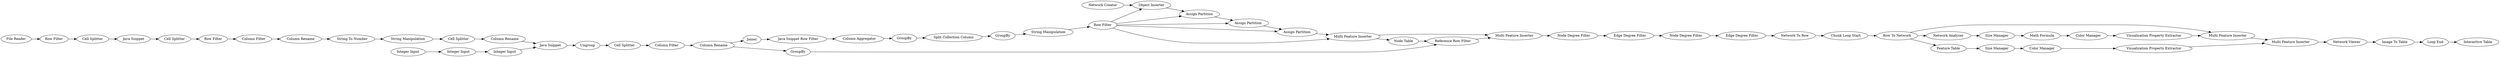 digraph {
	"4405232824860384562_189" [label="Row To Network"]
	"-5189232705957230678_85" [label="Column Filter"]
	"786580902365466509_7" [label="Column Filter"]
	"4405232824860384562_195" [label="Loop End"]
	"786580902365466509_14" [label="Column Rename"]
	"786580902365466509_20" [label="Cell Splitter"]
	"4405232824860384562_194" [label="Color Manager"]
	"-612399292137043031_89" [label="Assign Partition"]
	"-612399292137043031_96" [label="Row Filter"]
	"4405232824860384562_186" [label="Network Analyzer"]
	"-8887752897316848200_27" [label="Split Collection Column"]
	"-8887752897316848200_21" [label="String Manipulation"]
	"-8887752897316848200_22" [label=Joiner]
	"-8887752897316848200_25" [label=GroupBy]
	"786580902365466509_4" [label="Java Snippet"]
	"4391341578258171784_183" [label="File Reader"]
	"4405232824860384562_190" [label="Size Manager"]
	"-612399292137043031_88" [label="Assign Partition"]
	"4405232824860384562_200" [label="Multi Feature Inserter"]
	"-5189232705957230678_86" [label="Column Rename"]
	"4405232824860384562_184" [label="Network Viewer"]
	"4405232824860384562_204" [label="Color Manager"]
	"-612399292137043031_77" [label="Java Snippet"]
	"-612399292137043031_99" [label=GroupBy]
	"-612399292137043031_102" [label="Reference Row Filter"]
	"4405232824860384562_196" [label="Image To Table"]
	"4405232824860384562_197" [label="Feature Table"]
	"4405232824860384562_192" [label="Multi Feature Inserter"]
	"-612399292137043031_104" [label="Integer Input"]
	"-612399292137043031_101" [label="Node Table"]
	"-8887752897316848200_24" [label="Column Aggregator"]
	"786580902365466509_10" [label="String Manipulation"]
	"-612399292137043031_94" [label="Assign Partition"]
	"4391341578258171784_197" [label="Interactive Table"]
	"786580902365466509_9" [label="String To Number"]
	"4405232824860384562_188" [label="Chunk Loop Start"]
	"4391341578258171784_181" [label="Node Degree Filter"]
	"4405232824860384562_201" [label="Node Degree Filter"]
	"-5189232705957230678_50" [label=Ungroup]
	"4405232824860384562_185" [label="Edge Degree Filter"]
	"4405232824860384562_199" [label="Visualization Property Extractor"]
	"-612399292137043031_103" [label="Integer Input"]
	"4405232824860384562_202" [label="Edge Degree Filter"]
	"-5189232705957230678_88" [label="Cell Splitter"]
	"-8887752897316848200_23" [label="Java Snippet Row Filter"]
	"786580902365466509_6" [label="Row Filter"]
	"786580902365466509_8" [label="Column Rename"]
	"4405232824860384562_187" [label="Network To Row"]
	"786580902365466509_18" [label="Cell Splitter"]
	"-8887752897316848200_26" [label=GroupBy]
	"-612399292137043031_56" [label="Network Creator"]
	"-612399292137043031_105" [label="Integer Input"]
	"786580902365466509_16" [label="Cell Splitter"]
	"-612399292137043031_87" [label="Object Inserter"]
	"-612399292137043031_100" [label="Multi Feature Inserter"]
	"4405232824860384562_198" [label="Size Manager"]
	"4405232824860384562_191" [label="Visualization Property Extractor"]
	"4405232824860384562_193" [label="Math Formula"]
	"-612399292137043031_95" [label="Multi Feature Inserter"]
	"786580902365466509_2" [label="Row Filter"]
	"4391341578258171784_181" -> "4405232824860384562_185"
	"-8887752897316848200_25" -> "-8887752897316848200_27"
	"786580902365466509_2" -> "786580902365466509_16"
	"4405232824860384562_188" -> "4405232824860384562_189"
	"-612399292137043031_103" -> "-612399292137043031_104"
	"4405232824860384562_201" -> "4405232824860384562_202"
	"4405232824860384562_192" -> "4405232824860384562_200"
	"-612399292137043031_96" -> "-612399292137043031_87"
	"4405232824860384562_191" -> "4405232824860384562_192"
	"-612399292137043031_96" -> "-612399292137043031_88"
	"-612399292137043031_102" -> "-612399292137043031_100"
	"-612399292137043031_96" -> "-612399292137043031_95"
	"786580902365466509_4" -> "786580902365466509_20"
	"4405232824860384562_198" -> "4405232824860384562_204"
	"-612399292137043031_95" -> "-612399292137043031_100"
	"-5189232705957230678_86" -> "-612399292137043031_99"
	"-8887752897316848200_23" -> "-8887752897316848200_24"
	"786580902365466509_16" -> "786580902365466509_4"
	"786580902365466509_6" -> "786580902365466509_7"
	"4405232824860384562_190" -> "4405232824860384562_193"
	"786580902365466509_7" -> "786580902365466509_8"
	"4405232824860384562_189" -> "4405232824860384562_186"
	"-8887752897316848200_26" -> "-8887752897316848200_21"
	"-612399292137043031_101" -> "-612399292137043031_102"
	"-5189232705957230678_85" -> "-5189232705957230678_86"
	"-612399292137043031_104" -> "-612399292137043031_105"
	"-612399292137043031_89" -> "-612399292137043031_95"
	"786580902365466509_14" -> "-612399292137043031_77"
	"-612399292137043031_87" -> "-612399292137043031_88"
	"-612399292137043031_96" -> "-612399292137043031_94"
	"-612399292137043031_99" -> "-612399292137043031_102"
	"4405232824860384562_184" -> "4405232824860384562_196"
	"-8887752897316848200_27" -> "-8887752897316848200_26"
	"4405232824860384562_199" -> "4405232824860384562_200"
	"4405232824860384562_193" -> "4405232824860384562_194"
	"4405232824860384562_200" -> "4405232824860384562_184"
	"-5189232705957230678_50" -> "-5189232705957230678_88"
	"786580902365466509_18" -> "786580902365466509_14"
	"-612399292137043031_95" -> "-612399292137043031_101"
	"4405232824860384562_194" -> "4405232824860384562_191"
	"4405232824860384562_187" -> "4405232824860384562_188"
	"4405232824860384562_186" -> "4405232824860384562_190"
	"-8887752897316848200_22" -> "-8887752897316848200_23"
	"4405232824860384562_195" -> "4391341578258171784_197"
	"-5189232705957230678_86" -> "-8887752897316848200_22"
	"4405232824860384562_204" -> "4405232824860384562_199"
	"786580902365466509_20" -> "786580902365466509_6"
	"-5189232705957230678_88" -> "-5189232705957230678_85"
	"4405232824860384562_185" -> "4405232824860384562_201"
	"786580902365466509_8" -> "786580902365466509_9"
	"-612399292137043031_105" -> "-612399292137043031_77"
	"4405232824860384562_189" -> "4405232824860384562_197"
	"786580902365466509_10" -> "786580902365466509_18"
	"-612399292137043031_100" -> "4391341578258171784_181"
	"-612399292137043031_88" -> "-612399292137043031_94"
	"-612399292137043031_96" -> "-612399292137043031_89"
	"786580902365466509_9" -> "786580902365466509_10"
	"-612399292137043031_94" -> "-612399292137043031_89"
	"4391341578258171784_183" -> "786580902365466509_2"
	"-8887752897316848200_21" -> "-612399292137043031_96"
	"-612399292137043031_77" -> "-5189232705957230678_50"
	"-612399292137043031_56" -> "-612399292137043031_87"
	"4405232824860384562_202" -> "4405232824860384562_187"
	"4405232824860384562_189" -> "4405232824860384562_192"
	"4405232824860384562_197" -> "4405232824860384562_198"
	"-8887752897316848200_24" -> "-8887752897316848200_25"
	"4405232824860384562_196" -> "4405232824860384562_195"
	rankdir=LR
}
